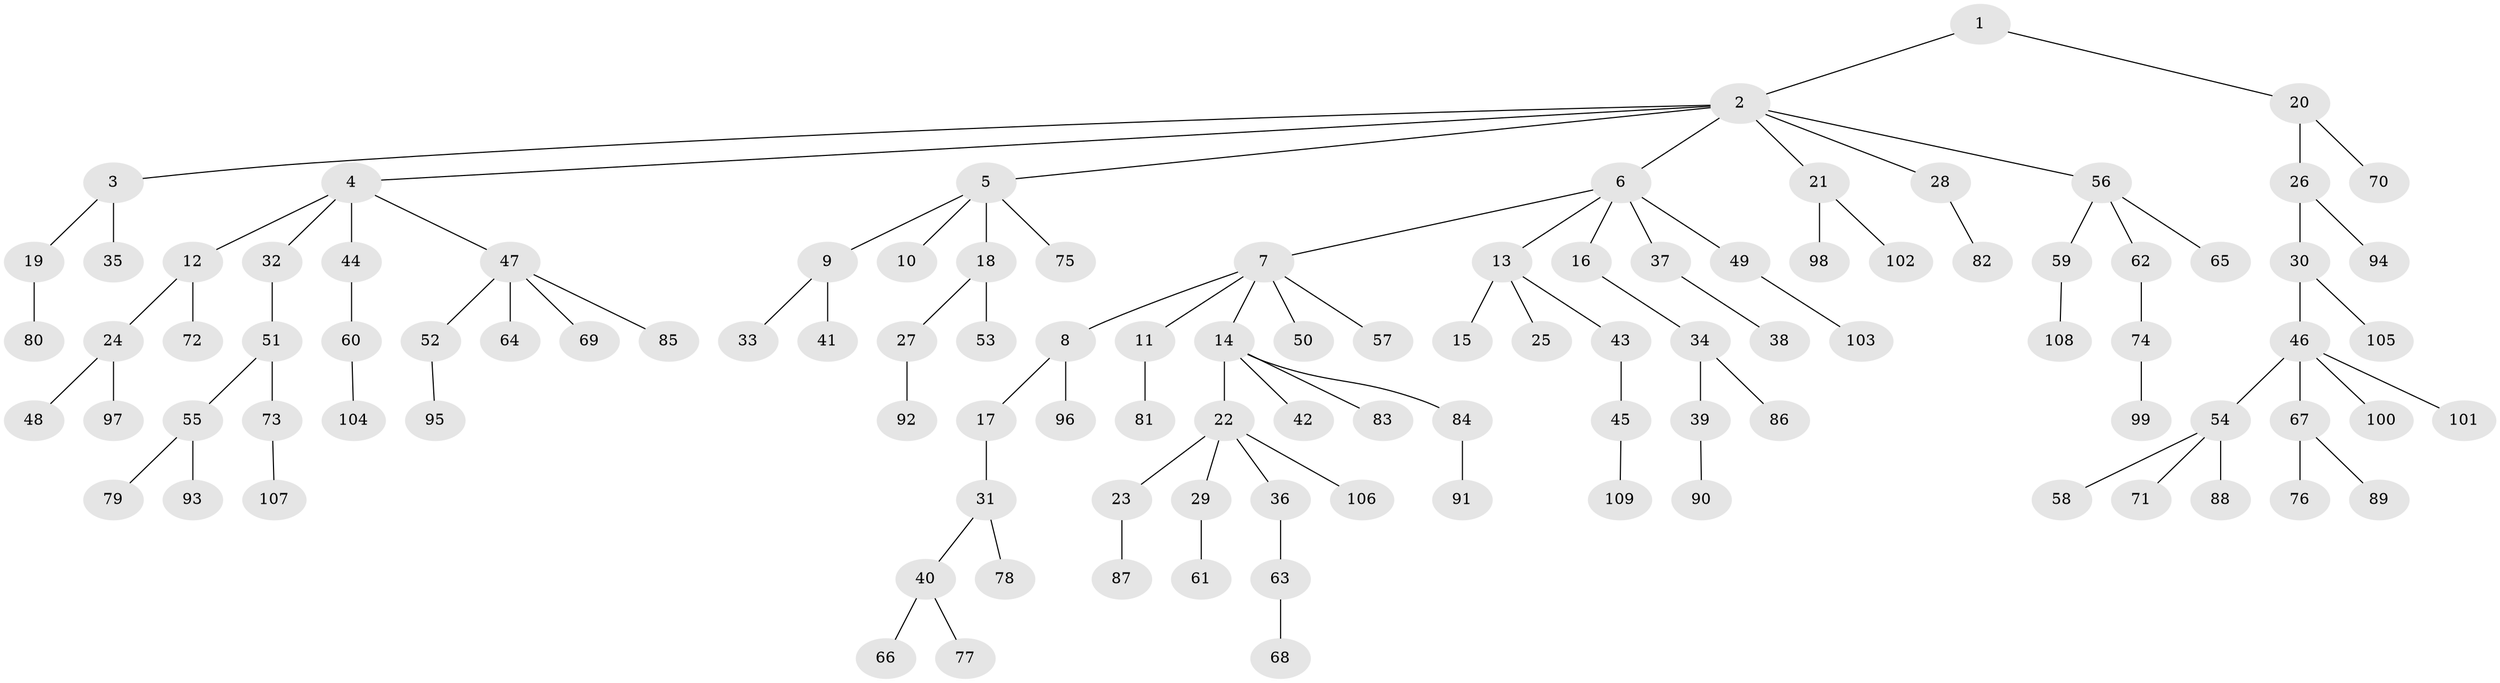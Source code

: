 // Generated by graph-tools (version 1.1) at 2025/15/03/09/25 04:15:34]
// undirected, 109 vertices, 108 edges
graph export_dot {
graph [start="1"]
  node [color=gray90,style=filled];
  1;
  2;
  3;
  4;
  5;
  6;
  7;
  8;
  9;
  10;
  11;
  12;
  13;
  14;
  15;
  16;
  17;
  18;
  19;
  20;
  21;
  22;
  23;
  24;
  25;
  26;
  27;
  28;
  29;
  30;
  31;
  32;
  33;
  34;
  35;
  36;
  37;
  38;
  39;
  40;
  41;
  42;
  43;
  44;
  45;
  46;
  47;
  48;
  49;
  50;
  51;
  52;
  53;
  54;
  55;
  56;
  57;
  58;
  59;
  60;
  61;
  62;
  63;
  64;
  65;
  66;
  67;
  68;
  69;
  70;
  71;
  72;
  73;
  74;
  75;
  76;
  77;
  78;
  79;
  80;
  81;
  82;
  83;
  84;
  85;
  86;
  87;
  88;
  89;
  90;
  91;
  92;
  93;
  94;
  95;
  96;
  97;
  98;
  99;
  100;
  101;
  102;
  103;
  104;
  105;
  106;
  107;
  108;
  109;
  1 -- 2;
  1 -- 20;
  2 -- 3;
  2 -- 4;
  2 -- 5;
  2 -- 6;
  2 -- 21;
  2 -- 28;
  2 -- 56;
  3 -- 19;
  3 -- 35;
  4 -- 12;
  4 -- 32;
  4 -- 44;
  4 -- 47;
  5 -- 9;
  5 -- 10;
  5 -- 18;
  5 -- 75;
  6 -- 7;
  6 -- 13;
  6 -- 16;
  6 -- 37;
  6 -- 49;
  7 -- 8;
  7 -- 11;
  7 -- 14;
  7 -- 50;
  7 -- 57;
  8 -- 17;
  8 -- 96;
  9 -- 33;
  9 -- 41;
  11 -- 81;
  12 -- 24;
  12 -- 72;
  13 -- 15;
  13 -- 25;
  13 -- 43;
  14 -- 22;
  14 -- 42;
  14 -- 83;
  14 -- 84;
  16 -- 34;
  17 -- 31;
  18 -- 27;
  18 -- 53;
  19 -- 80;
  20 -- 26;
  20 -- 70;
  21 -- 98;
  21 -- 102;
  22 -- 23;
  22 -- 29;
  22 -- 36;
  22 -- 106;
  23 -- 87;
  24 -- 48;
  24 -- 97;
  26 -- 30;
  26 -- 94;
  27 -- 92;
  28 -- 82;
  29 -- 61;
  30 -- 46;
  30 -- 105;
  31 -- 40;
  31 -- 78;
  32 -- 51;
  34 -- 39;
  34 -- 86;
  36 -- 63;
  37 -- 38;
  39 -- 90;
  40 -- 66;
  40 -- 77;
  43 -- 45;
  44 -- 60;
  45 -- 109;
  46 -- 54;
  46 -- 67;
  46 -- 100;
  46 -- 101;
  47 -- 52;
  47 -- 64;
  47 -- 69;
  47 -- 85;
  49 -- 103;
  51 -- 55;
  51 -- 73;
  52 -- 95;
  54 -- 58;
  54 -- 71;
  54 -- 88;
  55 -- 79;
  55 -- 93;
  56 -- 59;
  56 -- 62;
  56 -- 65;
  59 -- 108;
  60 -- 104;
  62 -- 74;
  63 -- 68;
  67 -- 76;
  67 -- 89;
  73 -- 107;
  74 -- 99;
  84 -- 91;
}
